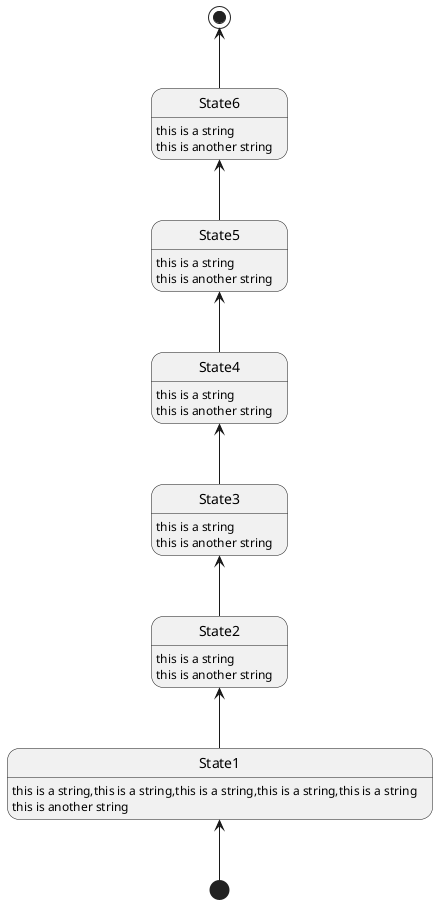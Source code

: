 @startuml
hide empty description

[*] -up-> State1
State1 -up-> State2
State2 -up-> State3
State3 -up-> State4
State4 -up-> State5
State5 -up-> State6
State6 -up-> [*]

State1 : this is a string,this is a string,this is a string,this is a string,this is a string
State1 : this is another string

State2 : this is a string
State2 : this is another string

State3 : this is a string
State3 : this is another string

State4 : this is a string
State4 : this is another string

State5 : this is a string
State5 : this is another string

State6 : this is a string
State6 : this is another string


@enduml
